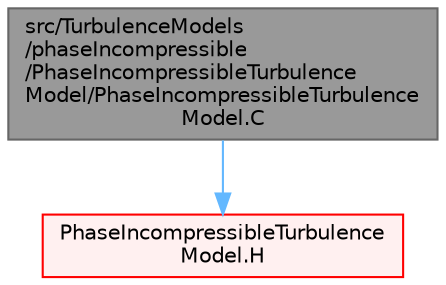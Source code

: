 digraph "src/TurbulenceModels/phaseIncompressible/PhaseIncompressibleTurbulenceModel/PhaseIncompressibleTurbulenceModel.C"
{
 // LATEX_PDF_SIZE
  bgcolor="transparent";
  edge [fontname=Helvetica,fontsize=10,labelfontname=Helvetica,labelfontsize=10];
  node [fontname=Helvetica,fontsize=10,shape=box,height=0.2,width=0.4];
  Node1 [id="Node000001",label="src/TurbulenceModels\l/phaseIncompressible\l/PhaseIncompressibleTurbulence\lModel/PhaseIncompressibleTurbulence\lModel.C",height=0.2,width=0.4,color="gray40", fillcolor="grey60", style="filled", fontcolor="black",tooltip=" "];
  Node1 -> Node2 [id="edge1_Node000001_Node000002",color="steelblue1",style="solid",tooltip=" "];
  Node2 [id="Node000002",label="PhaseIncompressibleTurbulence\lModel.H",height=0.2,width=0.4,color="red", fillcolor="#FFF0F0", style="filled",URL="$PhaseIncompressibleTurbulenceModel_8H.html",tooltip=" "];
}
